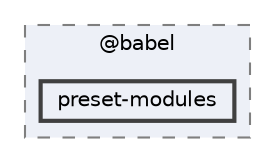 digraph "pkiclassroomrescheduler/src/main/frontend/node_modules/@babel/preset-modules"
{
 // LATEX_PDF_SIZE
  bgcolor="transparent";
  edge [fontname=Helvetica,fontsize=10,labelfontname=Helvetica,labelfontsize=10];
  node [fontname=Helvetica,fontsize=10,shape=box,height=0.2,width=0.4];
  compound=true
  subgraph clusterdir_bc8070c8b402176472541bb6f0cba6df {
    graph [ bgcolor="#edf0f7", pencolor="grey50", label="@babel", fontname=Helvetica,fontsize=10 style="filled,dashed", URL="dir_bc8070c8b402176472541bb6f0cba6df.html",tooltip=""]
  dir_5624233e4cc5efc916a9b11087f0f220 [label="preset-modules", fillcolor="#edf0f7", color="grey25", style="filled,bold", URL="dir_5624233e4cc5efc916a9b11087f0f220.html",tooltip=""];
  }
}
